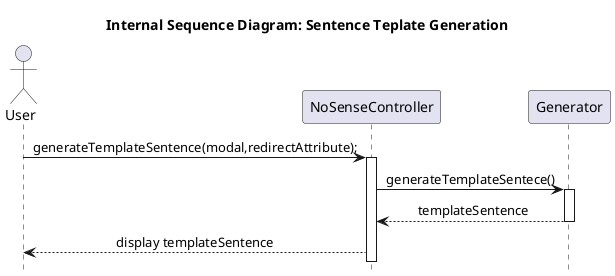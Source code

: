@startuml InternalSentenceAnalysis
hide footbox
skinparam sequenceMessageAlign center
title Internal Sequence Diagram: Sentence Teplate Generation

actor User
participant NoSenseController
participant Generator
User -> NoSenseController: generateTemplateSentence(modal,redirectAttribute);
activate NoSenseController
NoSenseController -> Generator: generateTemplateSentece()
activate Generator
Generator --> NoSenseController: templateSentence
deactivate Generator
NoSenseController --> User: display templateSentence



@enduml